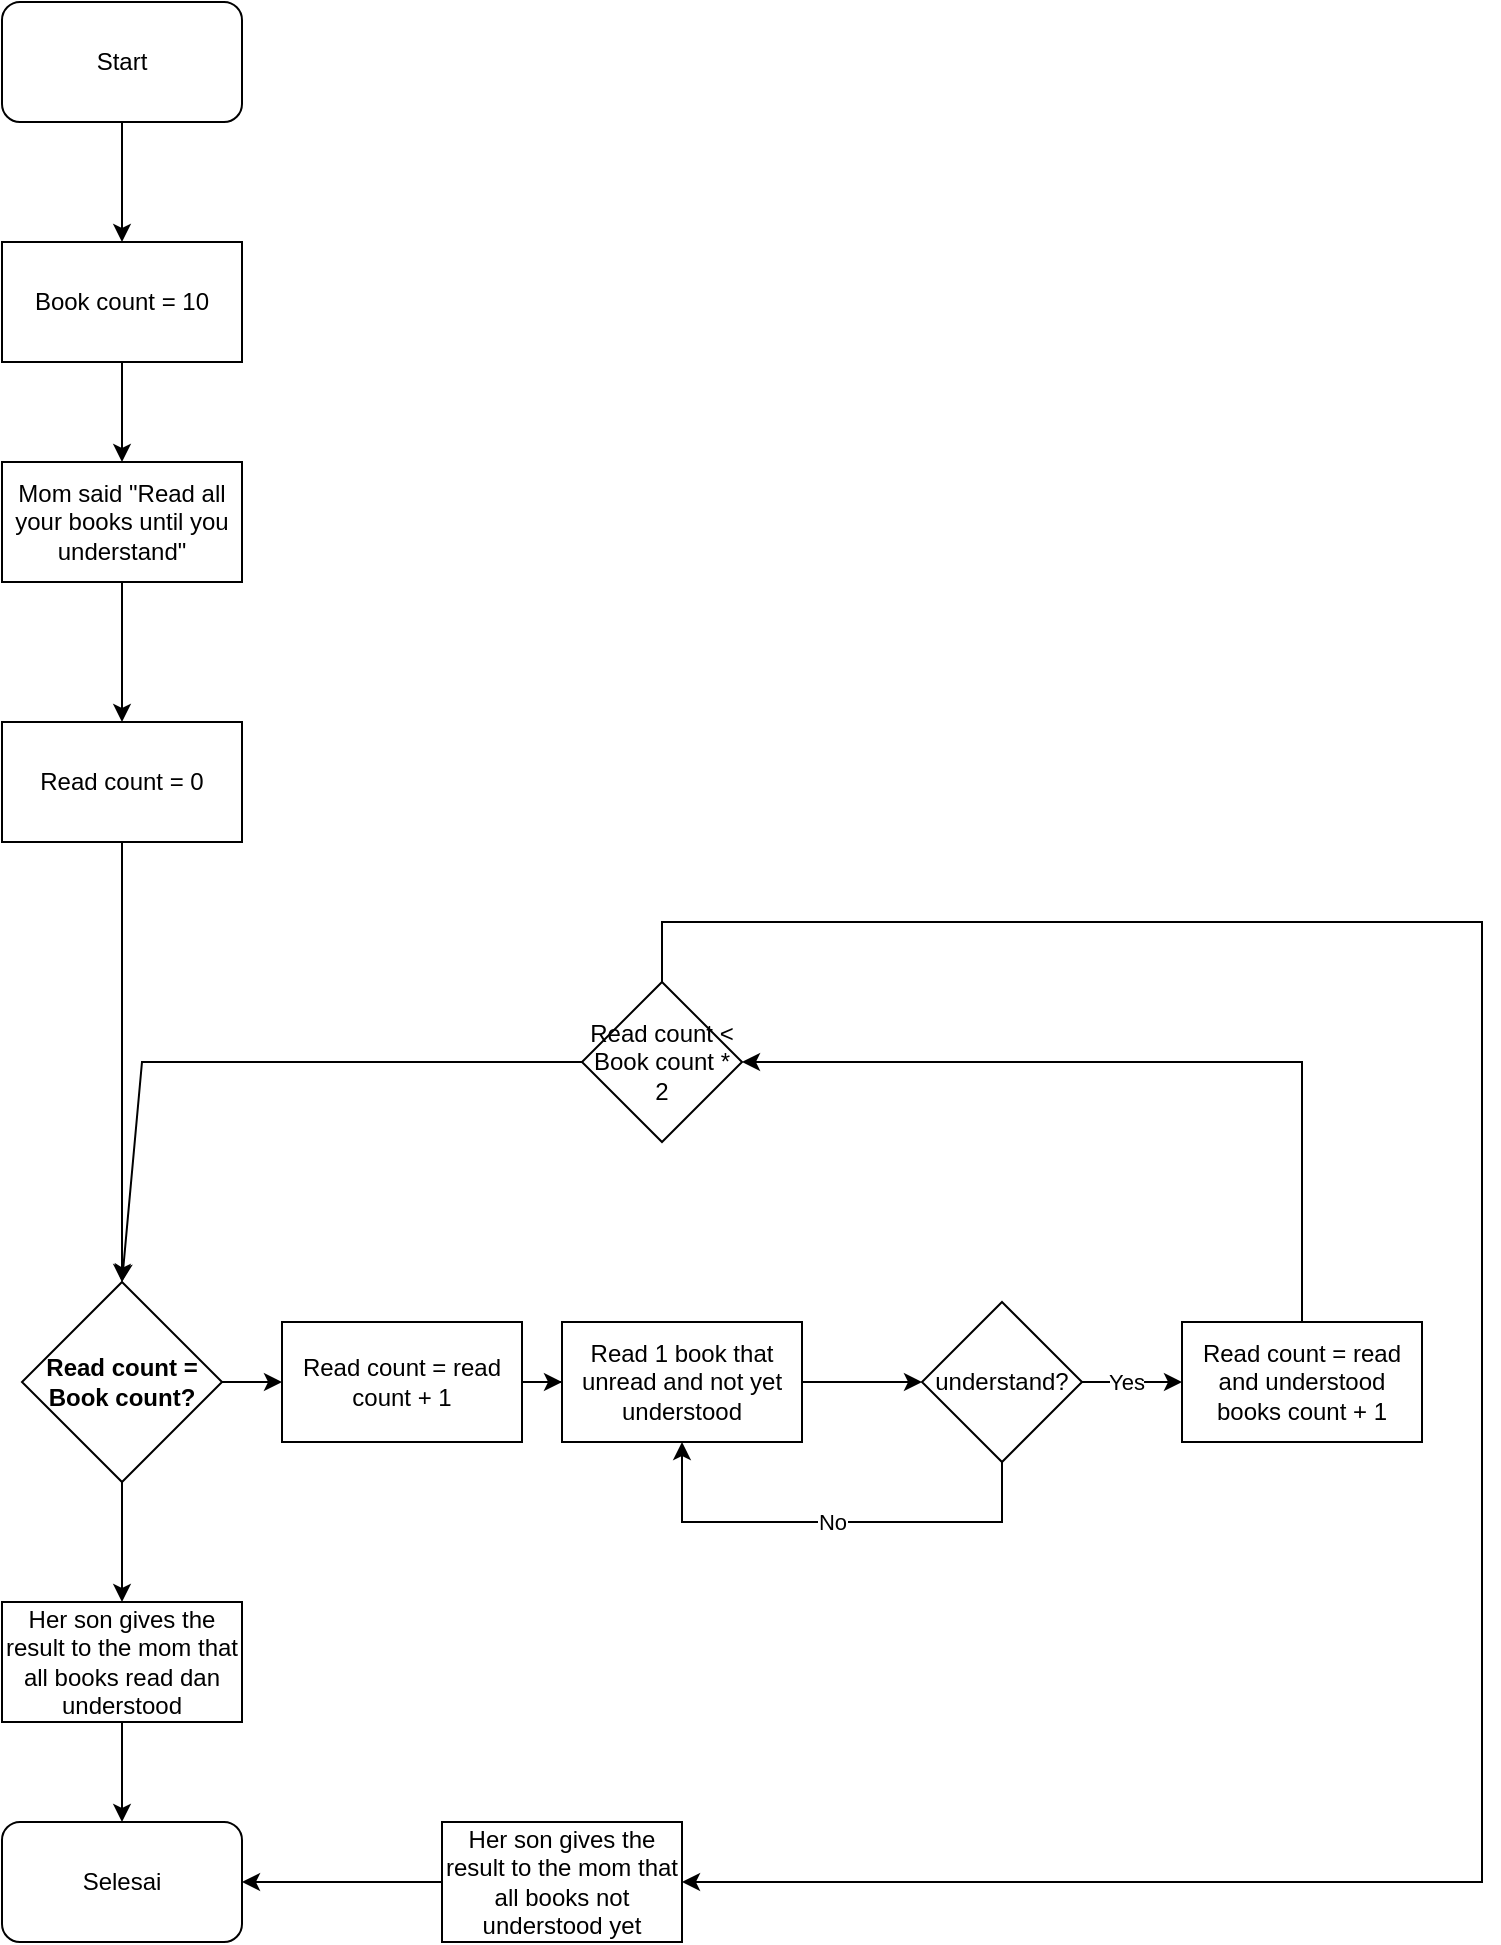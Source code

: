 <mxfile compressed="true" version="20.6.2" type="github"><diagram id="zx3cZT9MqWIjbmJgcniC" name="Page-1"><mxGraphModel dx="366" dy="473" grid="1" gridSize="10" guides="1" tooltips="1" connect="1" arrows="1" fold="1" page="1" pageScale="1" pageWidth="850" pageHeight="1100" math="0" shadow="0"><root><mxCell id="0"/><mxCell id="1" parent="0"/><mxCell id="eDWWv3JBQJdmsG_sq98T-4" value="" style="edgeStyle=orthogonalEdgeStyle;rounded=0;orthogonalLoop=1;jettySize=auto;html=1;" parent="1" source="eDWWv3JBQJdmsG_sq98T-1" target="eDWWv3JBQJdmsG_sq98T-3" edge="1"><mxGeometry relative="1" as="geometry"/></mxCell><mxCell id="eDWWv3JBQJdmsG_sq98T-1" value="Start" style="rounded=1;whiteSpace=wrap;html=1;" parent="1" vertex="1"><mxGeometry x="90" y="50" width="120" height="60" as="geometry"/></mxCell><mxCell id="eDWWv3JBQJdmsG_sq98T-2" value="Selesai" style="rounded=1;whiteSpace=wrap;html=1;" parent="1" vertex="1"><mxGeometry x="90" y="960" width="120" height="60" as="geometry"/></mxCell><mxCell id="eDWWv3JBQJdmsG_sq98T-9" value="" style="edgeStyle=orthogonalEdgeStyle;rounded=0;orthogonalLoop=1;jettySize=auto;html=1;" parent="1" source="eDWWv3JBQJdmsG_sq98T-3" target="eDWWv3JBQJdmsG_sq98T-6" edge="1"><mxGeometry relative="1" as="geometry"/></mxCell><mxCell id="eDWWv3JBQJdmsG_sq98T-3" value="Book count = 10" style="rounded=0;whiteSpace=wrap;html=1;" parent="1" vertex="1"><mxGeometry x="90" y="170" width="120" height="60" as="geometry"/></mxCell><mxCell id="-aWgAw9qf3T2bpL9S5uR-2" value="" style="edgeStyle=orthogonalEdgeStyle;rounded=0;orthogonalLoop=1;jettySize=auto;html=1;" edge="1" parent="1" source="eDWWv3JBQJdmsG_sq98T-6" target="MOKO82ljy8qrJ0vnCLPm-8"><mxGeometry relative="1" as="geometry"/></mxCell><mxCell id="eDWWv3JBQJdmsG_sq98T-6" value="Mom said &quot;Read all your books until you understand&quot;" style="rounded=0;whiteSpace=wrap;html=1;" parent="1" vertex="1"><mxGeometry x="90" y="280" width="120" height="60" as="geometry"/></mxCell><mxCell id="eDWWv3JBQJdmsG_sq98T-20" value="" style="edgeStyle=orthogonalEdgeStyle;rounded=0;orthogonalLoop=1;jettySize=auto;html=1;" parent="1" source="eDWWv3JBQJdmsG_sq98T-11" target="eDWWv3JBQJdmsG_sq98T-19" edge="1"><mxGeometry relative="1" as="geometry"/></mxCell><mxCell id="-aWgAw9qf3T2bpL9S5uR-3" value="" style="edgeStyle=orthogonalEdgeStyle;rounded=0;orthogonalLoop=1;jettySize=auto;html=1;" edge="1" parent="1" source="eDWWv3JBQJdmsG_sq98T-11" target="MOKO82ljy8qrJ0vnCLPm-9"><mxGeometry relative="1" as="geometry"/></mxCell><mxCell id="eDWWv3JBQJdmsG_sq98T-11" value="&lt;b&gt;Read count = Book count?&lt;/b&gt;" style="rhombus;whiteSpace=wrap;html=1;" parent="1" vertex="1"><mxGeometry x="100" y="690" width="100" height="100" as="geometry"/></mxCell><mxCell id="eDWWv3JBQJdmsG_sq98T-21" value="" style="edgeStyle=orthogonalEdgeStyle;rounded=0;orthogonalLoop=1;jettySize=auto;html=1;" parent="1" source="eDWWv3JBQJdmsG_sq98T-19" target="eDWWv3JBQJdmsG_sq98T-2" edge="1"><mxGeometry relative="1" as="geometry"/></mxCell><mxCell id="eDWWv3JBQJdmsG_sq98T-19" value="Her son gives the result to the mom that all books read dan understood" style="rounded=0;whiteSpace=wrap;html=1;" parent="1" vertex="1"><mxGeometry x="90" y="850" width="120" height="60" as="geometry"/></mxCell><mxCell id="MOKO82ljy8qrJ0vnCLPm-1" value="" style="edgeStyle=orthogonalEdgeStyle;rounded=0;orthogonalLoop=1;jettySize=auto;html=1;startArrow=none;" parent="1" source="MOKO82ljy8qrJ0vnCLPm-5" target="MOKO82ljy8qrJ0vnCLPm-4" edge="1"><mxGeometry relative="1" as="geometry"/></mxCell><mxCell id="MOKO82ljy8qrJ0vnCLPm-2" value="Yes" style="edgeLabel;html=1;align=center;verticalAlign=middle;resizable=0;points=[];" parent="MOKO82ljy8qrJ0vnCLPm-1" vertex="1" connectable="0"><mxGeometry x="-0.127" relative="1" as="geometry"><mxPoint as="offset"/></mxGeometry></mxCell><mxCell id="MOKO82ljy8qrJ0vnCLPm-3" value="Read 1 book that unread and not yet understood" style="whiteSpace=wrap;html=1;" parent="1" vertex="1"><mxGeometry x="370" y="710" width="120" height="60" as="geometry"/></mxCell><mxCell id="MOKO82ljy8qrJ0vnCLPm-4" value="Read count = read and understood books count + 1" style="whiteSpace=wrap;html=1;" parent="1" vertex="1"><mxGeometry x="680" y="710" width="120" height="60" as="geometry"/></mxCell><mxCell id="MOKO82ljy8qrJ0vnCLPm-5" value="understand?" style="rhombus;whiteSpace=wrap;html=1;" parent="1" vertex="1"><mxGeometry x="550" y="700" width="80" height="80" as="geometry"/></mxCell><mxCell id="MOKO82ljy8qrJ0vnCLPm-6" value="" style="endArrow=classic;html=1;rounded=0;exitX=1;exitY=0.5;exitDx=0;exitDy=0;entryX=0;entryY=0.5;entryDx=0;entryDy=0;" parent="1" source="MOKO82ljy8qrJ0vnCLPm-3" target="MOKO82ljy8qrJ0vnCLPm-5" edge="1"><mxGeometry width="50" height="50" relative="1" as="geometry"><mxPoint x="550" y="750" as="sourcePoint"/><mxPoint x="600" y="700" as="targetPoint"/></mxGeometry></mxCell><mxCell id="MOKO82ljy8qrJ0vnCLPm-7" value="No" style="endArrow=classic;html=1;rounded=0;exitX=0.5;exitY=1;exitDx=0;exitDy=0;entryX=0.5;entryY=1;entryDx=0;entryDy=0;" parent="1" source="MOKO82ljy8qrJ0vnCLPm-5" target="MOKO82ljy8qrJ0vnCLPm-3" edge="1"><mxGeometry width="50" height="50" relative="1" as="geometry"><mxPoint x="590" y="840" as="sourcePoint"/><mxPoint x="640" y="790" as="targetPoint"/><Array as="points"><mxPoint x="590" y="810"/><mxPoint x="430" y="810"/></Array></mxGeometry></mxCell><mxCell id="-aWgAw9qf3T2bpL9S5uR-1" style="edgeStyle=orthogonalEdgeStyle;rounded=0;orthogonalLoop=1;jettySize=auto;html=1;" edge="1" parent="1" source="MOKO82ljy8qrJ0vnCLPm-8" target="eDWWv3JBQJdmsG_sq98T-11"><mxGeometry relative="1" as="geometry"/></mxCell><mxCell id="MOKO82ljy8qrJ0vnCLPm-8" value="Read count = 0" style="rounded=0;whiteSpace=wrap;html=1;" parent="1" vertex="1"><mxGeometry x="90" y="410" width="120" height="60" as="geometry"/></mxCell><mxCell id="-aWgAw9qf3T2bpL9S5uR-4" value="" style="edgeStyle=orthogonalEdgeStyle;rounded=0;orthogonalLoop=1;jettySize=auto;html=1;" edge="1" parent="1" source="MOKO82ljy8qrJ0vnCLPm-9" target="MOKO82ljy8qrJ0vnCLPm-3"><mxGeometry relative="1" as="geometry"/></mxCell><mxCell id="MOKO82ljy8qrJ0vnCLPm-9" value="Read count = read count + 1" style="rounded=0;whiteSpace=wrap;html=1;" parent="1" vertex="1"><mxGeometry x="230" y="710" width="120" height="60" as="geometry"/></mxCell><mxCell id="MOKO82ljy8qrJ0vnCLPm-10" value="Read count &amp;lt; Book count * 2" style="rhombus;whiteSpace=wrap;html=1;" parent="1" vertex="1"><mxGeometry x="380" y="540" width="80" height="80" as="geometry"/></mxCell><mxCell id="MOKO82ljy8qrJ0vnCLPm-11" value="" style="endArrow=classic;html=1;rounded=0;exitX=0.5;exitY=0;exitDx=0;exitDy=0;entryX=1;entryY=0.5;entryDx=0;entryDy=0;" parent="1" source="MOKO82ljy8qrJ0vnCLPm-4" target="MOKO82ljy8qrJ0vnCLPm-10" edge="1"><mxGeometry width="50" height="50" relative="1" as="geometry"><mxPoint x="450" y="760" as="sourcePoint"/><mxPoint x="500" y="710" as="targetPoint"/><Array as="points"><mxPoint x="740" y="580"/></Array></mxGeometry></mxCell><mxCell id="MOKO82ljy8qrJ0vnCLPm-12" value="" style="endArrow=classic;html=1;rounded=0;exitX=0;exitY=0.5;exitDx=0;exitDy=0;entryX=0.5;entryY=0;entryDx=0;entryDy=0;" parent="1" source="MOKO82ljy8qrJ0vnCLPm-10" target="eDWWv3JBQJdmsG_sq98T-11" edge="1"><mxGeometry width="50" height="50" relative="1" as="geometry"><mxPoint x="460" y="800" as="sourcePoint"/><mxPoint x="180" y="670" as="targetPoint"/><Array as="points"><mxPoint x="160" y="580"/></Array></mxGeometry></mxCell><mxCell id="MOKO82ljy8qrJ0vnCLPm-13" value="" style="endArrow=classic;html=1;rounded=0;exitX=0.5;exitY=0;exitDx=0;exitDy=0;entryX=1;entryY=0.5;entryDx=0;entryDy=0;" parent="1" source="MOKO82ljy8qrJ0vnCLPm-10" target="MOKO82ljy8qrJ0vnCLPm-14" edge="1"><mxGeometry width="50" height="50" relative="1" as="geometry"><mxPoint x="450" y="760" as="sourcePoint"/><mxPoint x="500" y="710" as="targetPoint"/><Array as="points"><mxPoint x="420" y="510"/><mxPoint x="830" y="510"/><mxPoint x="830" y="990"/></Array></mxGeometry></mxCell><mxCell id="MOKO82ljy8qrJ0vnCLPm-15" value="" style="edgeStyle=orthogonalEdgeStyle;rounded=0;orthogonalLoop=1;jettySize=auto;html=1;" parent="1" source="MOKO82ljy8qrJ0vnCLPm-14" target="eDWWv3JBQJdmsG_sq98T-2" edge="1"><mxGeometry relative="1" as="geometry"/></mxCell><mxCell id="MOKO82ljy8qrJ0vnCLPm-14" value="Her son gives the result to the mom that all books not understood yet" style="rounded=0;whiteSpace=wrap;html=1;" parent="1" vertex="1"><mxGeometry x="310" y="960" width="120" height="60" as="geometry"/></mxCell></root></mxGraphModel></diagram></mxfile>